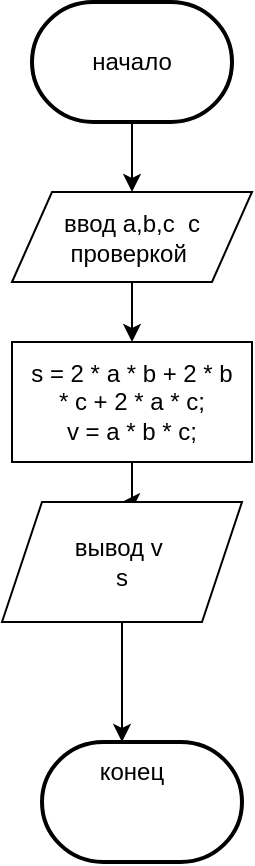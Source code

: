 <mxfile version="20.3.0" type="device"><diagram id="C5RBs43oDa-KdzZeNtuy" name="Page-1"><mxGraphModel dx="1278" dy="649" grid="1" gridSize="10" guides="1" tooltips="1" connect="1" arrows="1" fold="1" page="1" pageScale="1" pageWidth="827" pageHeight="1169" math="0" shadow="0"><root><mxCell id="WIyWlLk6GJQsqaUBKTNV-0"/><mxCell id="WIyWlLk6GJQsqaUBKTNV-1" parent="WIyWlLk6GJQsqaUBKTNV-0"/><mxCell id="S0nZ6V1vKjC60AUOystu-18" style="edgeStyle=none;rounded=0;orthogonalLoop=1;jettySize=auto;html=1;exitX=0.5;exitY=1;exitDx=0;exitDy=0;exitPerimeter=0;" parent="WIyWlLk6GJQsqaUBKTNV-1" source="S0nZ6V1vKjC60AUOystu-2" target="S0nZ6V1vKjC60AUOystu-14" edge="1"><mxGeometry relative="1" as="geometry"/></mxCell><mxCell id="S0nZ6V1vKjC60AUOystu-2" value="" style="strokeWidth=2;html=1;shape=mxgraph.flowchart.terminator;whiteSpace=wrap;" parent="WIyWlLk6GJQsqaUBKTNV-1" vertex="1"><mxGeometry x="380" y="20" width="100" height="60" as="geometry"/></mxCell><mxCell id="S0nZ6V1vKjC60AUOystu-4" value="начало" style="text;html=1;strokeColor=none;fillColor=none;align=center;verticalAlign=middle;whiteSpace=wrap;rounded=0;" parent="WIyWlLk6GJQsqaUBKTNV-1" vertex="1"><mxGeometry x="400" y="30" width="60" height="40" as="geometry"/></mxCell><mxCell id="S0nZ6V1vKjC60AUOystu-10" value="Text" style="text;html=1;strokeColor=none;fillColor=none;align=center;verticalAlign=middle;whiteSpace=wrap;rounded=0;" parent="WIyWlLk6GJQsqaUBKTNV-1" vertex="1"><mxGeometry x="400" y="125" width="60" height="30" as="geometry"/></mxCell><mxCell id="S0nZ6V1vKjC60AUOystu-37" style="edgeStyle=none;rounded=0;orthogonalLoop=1;jettySize=auto;html=1;exitX=0.5;exitY=1;exitDx=0;exitDy=0;entryX=0.5;entryY=0;entryDx=0;entryDy=0;" parent="WIyWlLk6GJQsqaUBKTNV-1" source="S0nZ6V1vKjC60AUOystu-14" target="S0nZ6V1vKjC60AUOystu-36" edge="1"><mxGeometry relative="1" as="geometry"/></mxCell><mxCell id="S0nZ6V1vKjC60AUOystu-14" value="" style="shape=parallelogram;perimeter=parallelogramPerimeter;whiteSpace=wrap;html=1;fixedSize=1;" parent="WIyWlLk6GJQsqaUBKTNV-1" vertex="1"><mxGeometry x="370" y="115" width="120" height="45" as="geometry"/></mxCell><mxCell id="S0nZ6V1vKjC60AUOystu-19" value="ввод a,b,c&amp;nbsp; с проверкой&amp;nbsp;" style="text;html=1;strokeColor=none;fillColor=none;align=center;verticalAlign=middle;whiteSpace=wrap;rounded=0;" parent="WIyWlLk6GJQsqaUBKTNV-1" vertex="1"><mxGeometry x="390" y="122.5" width="80" height="30" as="geometry"/></mxCell><mxCell id="S0nZ6V1vKjC60AUOystu-36" value="" style="rounded=0;whiteSpace=wrap;html=1;" parent="WIyWlLk6GJQsqaUBKTNV-1" vertex="1"><mxGeometry x="370" y="190" width="120" height="60" as="geometry"/></mxCell><mxCell id="_p4Cw3ly_y-RqgstF1um-2" value="" style="edgeStyle=orthogonalEdgeStyle;rounded=0;orthogonalLoop=1;jettySize=auto;html=1;" edge="1" parent="WIyWlLk6GJQsqaUBKTNV-1" source="S0nZ6V1vKjC60AUOystu-38" target="_p4Cw3ly_y-RqgstF1um-1"><mxGeometry relative="1" as="geometry"/></mxCell><mxCell id="S0nZ6V1vKjC60AUOystu-38" value="s = 2 * a * b + 2 * b * c + 2 * a * c;&#10;&#9;v = a * b * c;" style="text;html=1;strokeColor=none;fillColor=none;align=center;verticalAlign=middle;whiteSpace=wrap;rounded=0;" parent="WIyWlLk6GJQsqaUBKTNV-1" vertex="1"><mxGeometry x="375" y="190" width="110" height="60" as="geometry"/></mxCell><mxCell id="S0nZ6V1vKjC60AUOystu-39" value="" style="strokeWidth=2;html=1;shape=mxgraph.flowchart.terminator;whiteSpace=wrap;" parent="WIyWlLk6GJQsqaUBKTNV-1" vertex="1"><mxGeometry x="385" y="390" width="100" height="60" as="geometry"/></mxCell><mxCell id="S0nZ6V1vKjC60AUOystu-41" value="конец" style="text;html=1;strokeColor=none;fillColor=none;align=center;verticalAlign=middle;whiteSpace=wrap;rounded=0;" parent="WIyWlLk6GJQsqaUBKTNV-1" vertex="1"><mxGeometry x="400" y="390" width="60" height="30" as="geometry"/></mxCell><mxCell id="_p4Cw3ly_y-RqgstF1um-3" value="" style="edgeStyle=orthogonalEdgeStyle;rounded=0;orthogonalLoop=1;jettySize=auto;html=1;" edge="1" parent="WIyWlLk6GJQsqaUBKTNV-1" source="_p4Cw3ly_y-RqgstF1um-1" target="S0nZ6V1vKjC60AUOystu-41"><mxGeometry relative="1" as="geometry"><Array as="points"><mxPoint x="425" y="370"/><mxPoint x="425" y="370"/></Array></mxGeometry></mxCell><mxCell id="_p4Cw3ly_y-RqgstF1um-1" value="вывод v&amp;nbsp;&lt;br&gt;s" style="shape=parallelogram;perimeter=parallelogramPerimeter;whiteSpace=wrap;html=1;fixedSize=1;" vertex="1" parent="WIyWlLk6GJQsqaUBKTNV-1"><mxGeometry x="365" y="270" width="120" height="60" as="geometry"/></mxCell></root></mxGraphModel></diagram></mxfile>